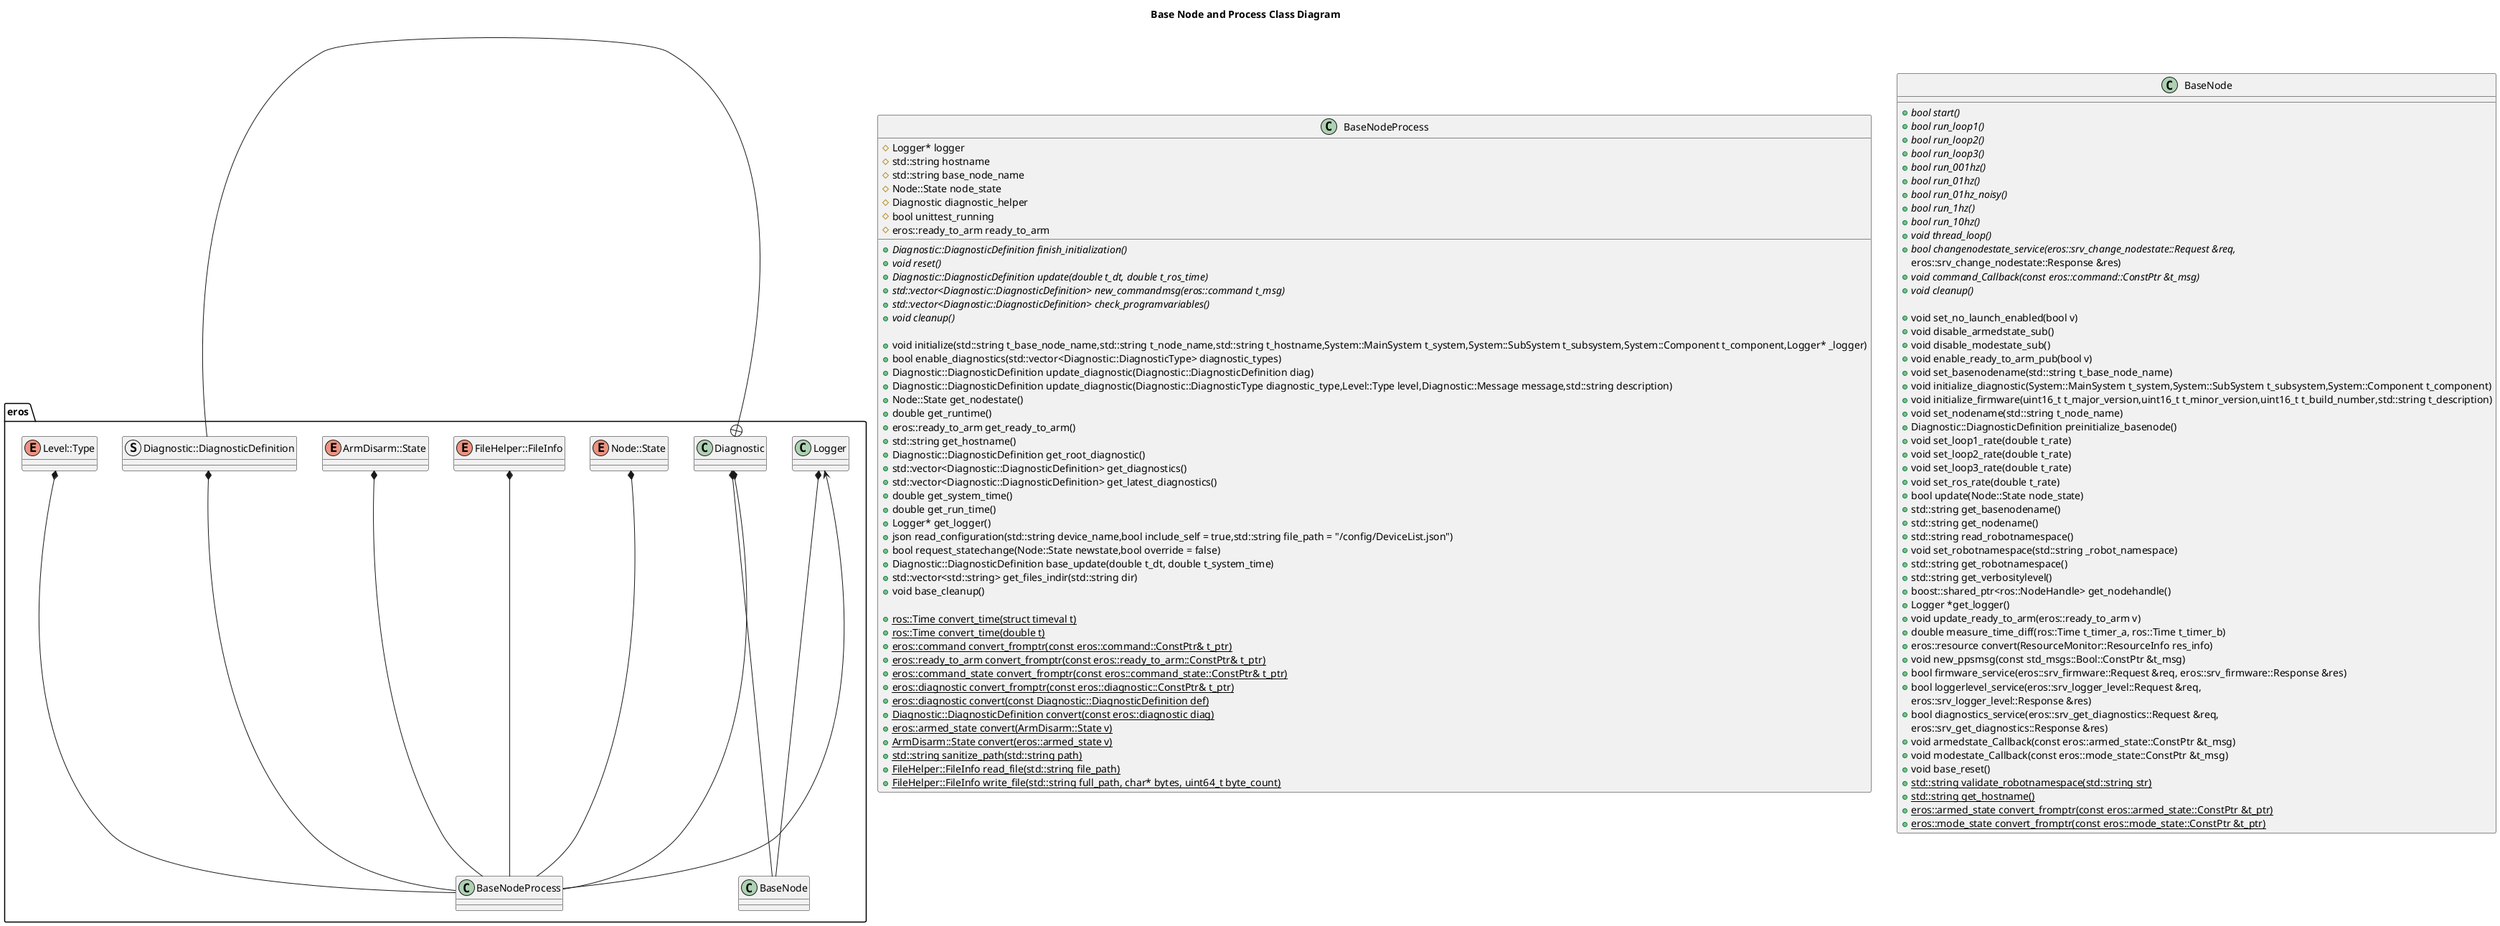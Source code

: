 @startuml
title Base Node and Process Class Diagram
package eros {
    class BaseNodeProcess
    class BaseNode
    together {
        enum Level::Type
        struct Diagnostic::DiagnosticDefinition
        enum Node::State
        class Logger
        enum ArmDisarm::State
        enum FileHelper::FileInfo
        class Diagnostic
    }
}
Logger <-- BaseNodeProcess
Level::Type *-- BaseNodeProcess
Diagnostic::DiagnosticDefinition *-- BaseNodeProcess
Node::State *-- BaseNodeProcess
ArmDisarm::State *-- BaseNodeProcess
FileHelper::FileInfo *-- BaseNodeProcess
Diagnostic *-- BaseNodeProcess
Diagnostic *-- BaseNode
Logger *-- BaseNode
Diagnostic +- Diagnostic::DiagnosticDefinition
class BaseNodeProcess {
    +{abstract} Diagnostic::DiagnosticDefinition finish_initialization()
    +{abstract} void reset()
    +{abstract} Diagnostic::DiagnosticDefinition update(double t_dt, double t_ros_time)
    +{abstract} std::vector<Diagnostic::DiagnosticDefinition> new_commandmsg(eros::command t_msg)
    +{abstract} std::vector<Diagnostic::DiagnosticDefinition> check_programvariables() 
    +{abstract} void cleanup()

    +void initialize(std::string t_base_node_name,std::string t_node_name,std::string t_hostname,System::MainSystem t_system,System::SubSystem t_subsystem,System::Component t_component,Logger* _logger)
    +bool enable_diagnostics(std::vector<Diagnostic::DiagnosticType> diagnostic_types)
    +Diagnostic::DiagnosticDefinition update_diagnostic(Diagnostic::DiagnosticDefinition diag)
    +Diagnostic::DiagnosticDefinition update_diagnostic(Diagnostic::DiagnosticType diagnostic_type,Level::Type level,Diagnostic::Message message,std::string description)
    +Node::State get_nodestate()
    +double get_runtime()
    +eros::ready_to_arm get_ready_to_arm()
    +std::string get_hostname()
    +Diagnostic::DiagnosticDefinition get_root_diagnostic()
    +std::vector<Diagnostic::DiagnosticDefinition> get_diagnostics()
    +std::vector<Diagnostic::DiagnosticDefinition> get_latest_diagnostics()
    +double get_system_time() 
    +double get_run_time()
    +Logger* get_logger()
    +json read_configuration(std::string device_name,bool include_self = true,std::string file_path = "~/config/DeviceList.json")
    +bool request_statechange(Node::State newstate,bool override = false)
    +Diagnostic::DiagnosticDefinition base_update(double t_dt, double t_system_time)
    +std::vector<std::string> get_files_indir(std::string dir)
    +void base_cleanup()

    +{static} ros::Time convert_time(struct timeval t)
    +{static} ros::Time convert_time(double t)
    +{static} eros::command convert_fromptr(const eros::command::ConstPtr& t_ptr)
    +{static} eros::ready_to_arm convert_fromptr(const eros::ready_to_arm::ConstPtr& t_ptr)
    +{static} eros::command_state convert_fromptr(const eros::command_state::ConstPtr& t_ptr)
    +{static} eros::diagnostic convert_fromptr(const eros::diagnostic::ConstPtr& t_ptr)
    +{static} eros::diagnostic convert(const Diagnostic::DiagnosticDefinition def)
    +{static} Diagnostic::DiagnosticDefinition convert(const eros::diagnostic diag)
    +{static} eros::armed_state convert(ArmDisarm::State v)
    +{static} ArmDisarm::State convert(eros::armed_state v)
    +{static} std::string sanitize_path(std::string path)
    +{static} FileHelper::FileInfo read_file(std::string file_path)
    +{static} FileHelper::FileInfo write_file(std::string full_path, char* bytes, uint64_t byte_count)

    #Logger* logger
    #std::string hostname
    #std::string base_node_name
    #Node::State node_state
    #Diagnostic diagnostic_helper
    #bool unittest_running
    #eros::ready_to_arm ready_to_arm


}
class BaseNode {
    +{abstract} bool start()
    +{abstract} bool run_loop1()
    +{abstract} bool run_loop2()
    +{abstract} bool run_loop3()
    +{abstract} bool run_001hz()
    +{abstract} bool run_01hz()
    +{abstract} bool run_01hz_noisy()
    +{abstract} bool run_1hz()
    +{abstract} bool run_10hz()
    +{abstract} void thread_loop()
    +{abstract} bool changenodestate_service(eros::srv_change_nodestate::Request &req,
                                         eros::srv_change_nodestate::Response &res)
    +{abstract} void command_Callback(const eros::command::ConstPtr &t_msg)
    +{abstract} void cleanup()

    +void set_no_launch_enabled(bool v)
    +void disable_armedstate_sub()
    +void disable_modestate_sub()
    +void enable_ready_to_arm_pub(bool v)
    +void set_basenodename(std::string t_base_node_name)
    +void initialize_diagnostic(System::MainSystem t_system,System::SubSystem t_subsystem,System::Component t_component)
    +void initialize_firmware(uint16_t t_major_version,uint16_t t_minor_version,uint16_t t_build_number,std::string t_description)
    +void set_nodename(std::string t_node_name)
    +Diagnostic::DiagnosticDefinition preinitialize_basenode()
    +void set_loop1_rate(double t_rate)
    +void set_loop2_rate(double t_rate)
    +void set_loop3_rate(double t_rate)
    +void set_ros_rate(double t_rate)
    +bool update(Node::State node_state)
    +std::string get_basenodename()
    +std::string get_nodename()
    +std::string read_robotnamespace()
    +void set_robotnamespace(std::string _robot_namespace)
    +std::string get_robotnamespace()
    +std::string get_verbositylevel()
    +boost::shared_ptr<ros::NodeHandle> get_nodehandle()
    +Logger *get_logger()
    +void update_ready_to_arm(eros::ready_to_arm v)
    +double measure_time_diff(ros::Time t_timer_a, ros::Time t_timer_b)
    +eros::resource convert(ResourceMonitor::ResourceInfo res_info)
    +void new_ppsmsg(const std_msgs::Bool::ConstPtr &t_msg)
    +bool firmware_service(eros::srv_firmware::Request &req, eros::srv_firmware::Response &res)
    +bool loggerlevel_service(eros::srv_logger_level::Request &req,
                             eros::srv_logger_level::Response &res)
    +bool diagnostics_service(eros::srv_get_diagnostics::Request &req,
                             eros::srv_get_diagnostics::Response &res)
    +void armedstate_Callback(const eros::armed_state::ConstPtr &t_msg)
    +void modestate_Callback(const eros::mode_state::ConstPtr &t_msg)
    +void base_reset()


    +{static} std::string validate_robotnamespace(std::string str)
    +{static} std::string get_hostname()
    +{static} eros::armed_state convert_fromptr(const eros::armed_state::ConstPtr &t_ptr)
    +{static} eros::mode_state convert_fromptr(const eros::mode_state::ConstPtr &t_ptr)
}
@enduml
